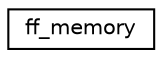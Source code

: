 digraph "Graphical Class Hierarchy"
{
  edge [fontname="Helvetica",fontsize="10",labelfontname="Helvetica",labelfontsize="10"];
  node [fontname="Helvetica",fontsize="10",shape=record];
  rankdir="LR";
  Node0 [label="ff_memory",height=0.2,width=0.4,color="black", fillcolor="white", style="filled",URL="$d4/df0/structff__memory.html"];
}
